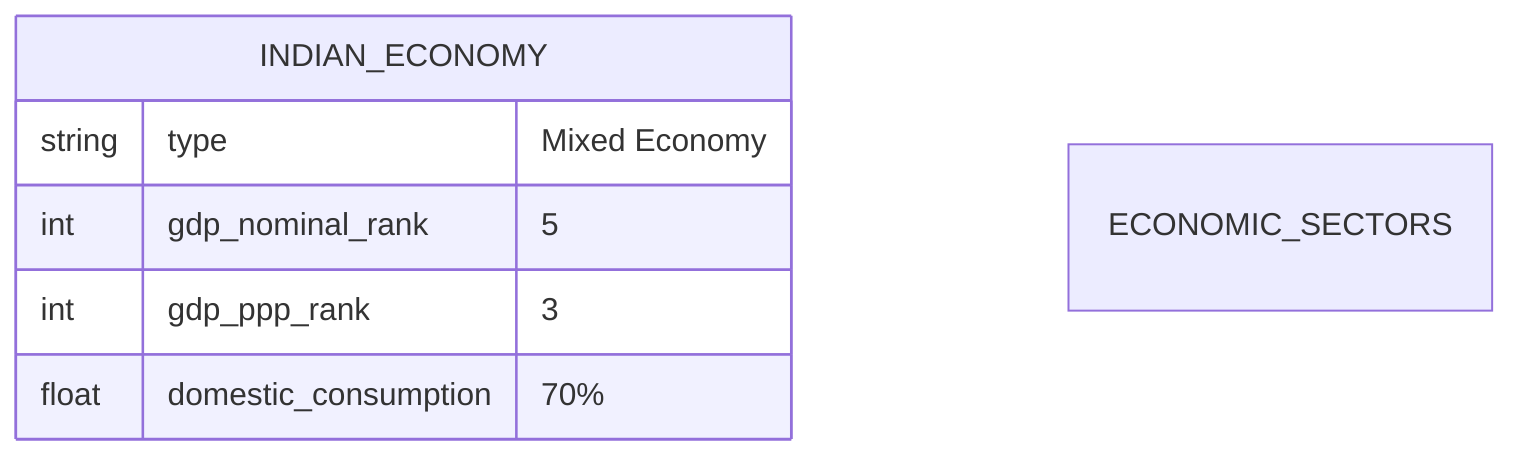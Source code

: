 erDiagram
    INDIAN_ECONOMY {
        string type "Mixed Economy"
        int gdp_nominal_rank "5"
        int gdp_ppp_rank "3"
        float domestic_consumption "70%"
    }
    
    ECONOMIC_SECTORS {
    }